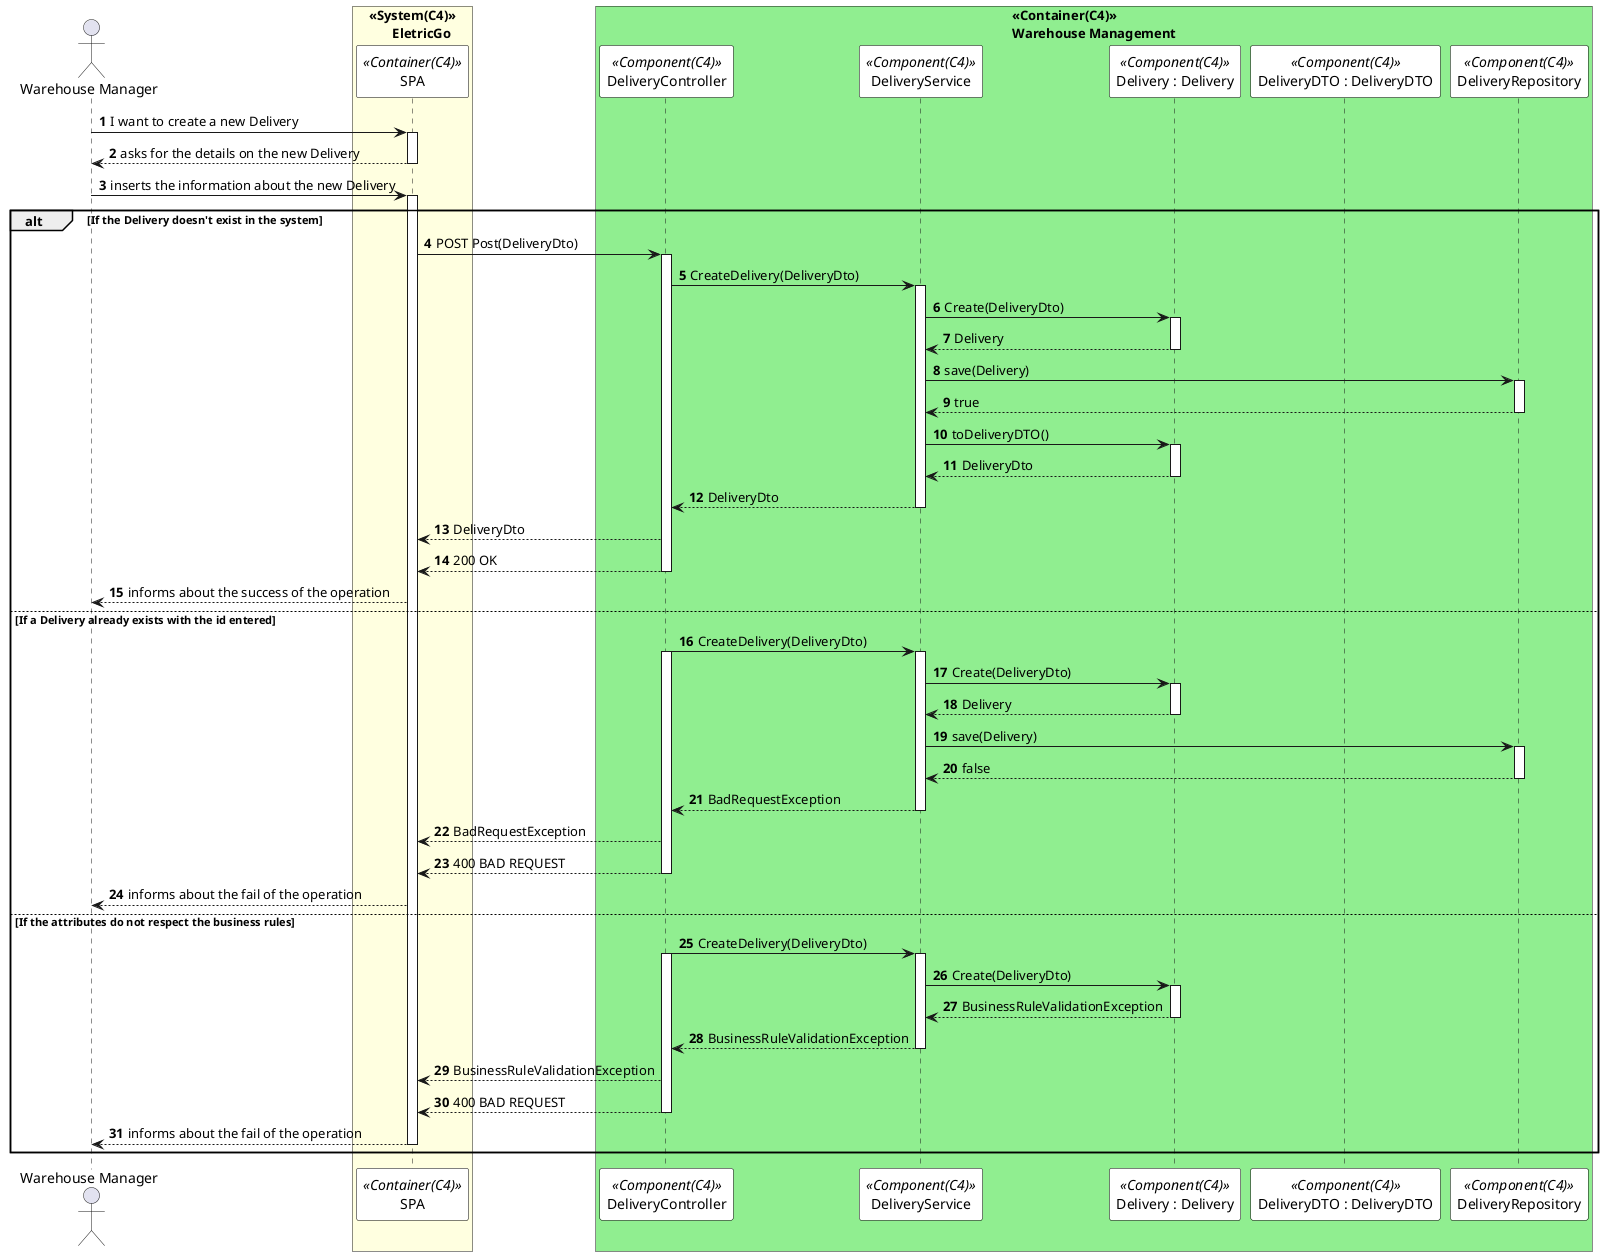 @startuml createDeliverySD
autonumber

skinparam sequence {
ParticipantBorderColor black
ParticipantBackgroundColor white
}

actor "Warehouse Manager" as admin


box "<<System(C4)>>\n       EletricGo" #LightYellow
participant SPA as ui <<Container(C4)>>
box "<<Container(C4)>>\nWarehouse Management" #LightGreen
participant DeliveryController as  CTL <<Component(C4)>>
participant DeliveryService as  SV <<Component(C4)>>
participant "Delivery : Delivery" as  delivery <<Component(C4)>>
participant "DeliveryDTO : DeliveryDTO" as  DTO <<Component(C4)>>
participant DeliveryRepository as  DR <<Component(C4)>>
end box
end box

admin -> ui: I want to create a new Delivery
activate ui

ui --> admin: asks for the details on the new Delivery
deactivate ui

admin -> ui: inserts the information about the new Delivery

activate ui

alt If the Delivery doesn't exist in the system 
ui -> CTL: POST Post(DeliveryDto)
activate CTL
CTL -> SV : CreateDelivery(DeliveryDto)
activate SV

SV -> delivery : Create(DeliveryDto)
activate delivery
delivery --> SV : Delivery 
deactivate delivery

SV -> DR : save(Delivery)
activate DR
DR --> SV : true 
deactivate DR

SV -> delivery : toDeliveryDTO()
activate delivery
delivery --> SV : DeliveryDto
deactivate delivery
SV --> CTL : DeliveryDto
deactivate SV
CTL --> ui : DeliveryDto

CTL --> ui: 200 OK
deactivate CTL


ui --> admin: informs about the success of the operation



else If a Delivery already exists with the id entered




CTL -> SV : CreateDelivery(DeliveryDto)
activate CTL
activate SV

SV -> delivery : Create(DeliveryDto)
activate delivery
delivery --> SV : Delivery 
deactivate delivery

SV -> DR : save(Delivery)
activate DR
DR --> SV : false
deactivate DR
SV --> CTL : BadRequestException
deactivate SV
CTL --> ui : BadRequestException


CTL --> ui: 400 BAD REQUEST
deactivate CTL


ui --> admin: informs about the fail of the operation


else If the attributes do not respect the business rules


CTL -> SV : CreateDelivery(DeliveryDto)
activate CTL
activate SV

SV -> delivery : Create(DeliveryDto)
activate delivery
delivery --> SV : BusinessRuleValidationException
deactivate delivery

SV --> CTL : BusinessRuleValidationException
deactivate SV
CTL --> ui : BusinessRuleValidationException

CTL --> ui: 400 BAD REQUEST
deactivate CTL
ui --> admin: informs about the fail of the operation

deactivate ui
end 
deactivate admin

@enduml
